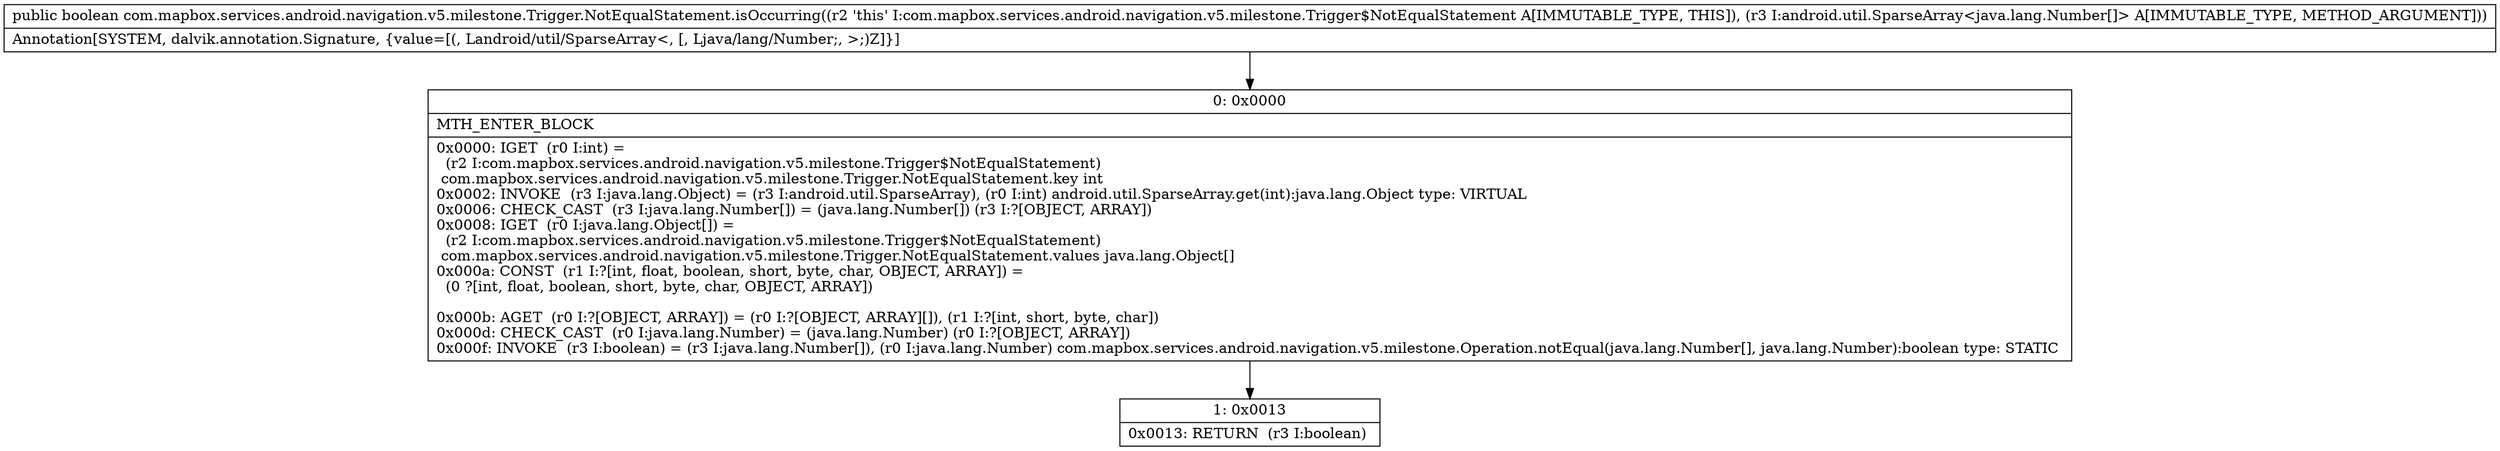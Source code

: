 digraph "CFG forcom.mapbox.services.android.navigation.v5.milestone.Trigger.NotEqualStatement.isOccurring(Landroid\/util\/SparseArray;)Z" {
Node_0 [shape=record,label="{0\:\ 0x0000|MTH_ENTER_BLOCK\l|0x0000: IGET  (r0 I:int) = \l  (r2 I:com.mapbox.services.android.navigation.v5.milestone.Trigger$NotEqualStatement)\l com.mapbox.services.android.navigation.v5.milestone.Trigger.NotEqualStatement.key int \l0x0002: INVOKE  (r3 I:java.lang.Object) = (r3 I:android.util.SparseArray), (r0 I:int) android.util.SparseArray.get(int):java.lang.Object type: VIRTUAL \l0x0006: CHECK_CAST  (r3 I:java.lang.Number[]) = (java.lang.Number[]) (r3 I:?[OBJECT, ARRAY]) \l0x0008: IGET  (r0 I:java.lang.Object[]) = \l  (r2 I:com.mapbox.services.android.navigation.v5.milestone.Trigger$NotEqualStatement)\l com.mapbox.services.android.navigation.v5.milestone.Trigger.NotEqualStatement.values java.lang.Object[] \l0x000a: CONST  (r1 I:?[int, float, boolean, short, byte, char, OBJECT, ARRAY]) = \l  (0 ?[int, float, boolean, short, byte, char, OBJECT, ARRAY])\l \l0x000b: AGET  (r0 I:?[OBJECT, ARRAY]) = (r0 I:?[OBJECT, ARRAY][]), (r1 I:?[int, short, byte, char]) \l0x000d: CHECK_CAST  (r0 I:java.lang.Number) = (java.lang.Number) (r0 I:?[OBJECT, ARRAY]) \l0x000f: INVOKE  (r3 I:boolean) = (r3 I:java.lang.Number[]), (r0 I:java.lang.Number) com.mapbox.services.android.navigation.v5.milestone.Operation.notEqual(java.lang.Number[], java.lang.Number):boolean type: STATIC \l}"];
Node_1 [shape=record,label="{1\:\ 0x0013|0x0013: RETURN  (r3 I:boolean) \l}"];
MethodNode[shape=record,label="{public boolean com.mapbox.services.android.navigation.v5.milestone.Trigger.NotEqualStatement.isOccurring((r2 'this' I:com.mapbox.services.android.navigation.v5.milestone.Trigger$NotEqualStatement A[IMMUTABLE_TYPE, THIS]), (r3 I:android.util.SparseArray\<java.lang.Number[]\> A[IMMUTABLE_TYPE, METHOD_ARGUMENT]))  | Annotation[SYSTEM, dalvik.annotation.Signature, \{value=[(, Landroid\/util\/SparseArray\<, [, Ljava\/lang\/Number;, \>;)Z]\}]\l}"];
MethodNode -> Node_0;
Node_0 -> Node_1;
}

